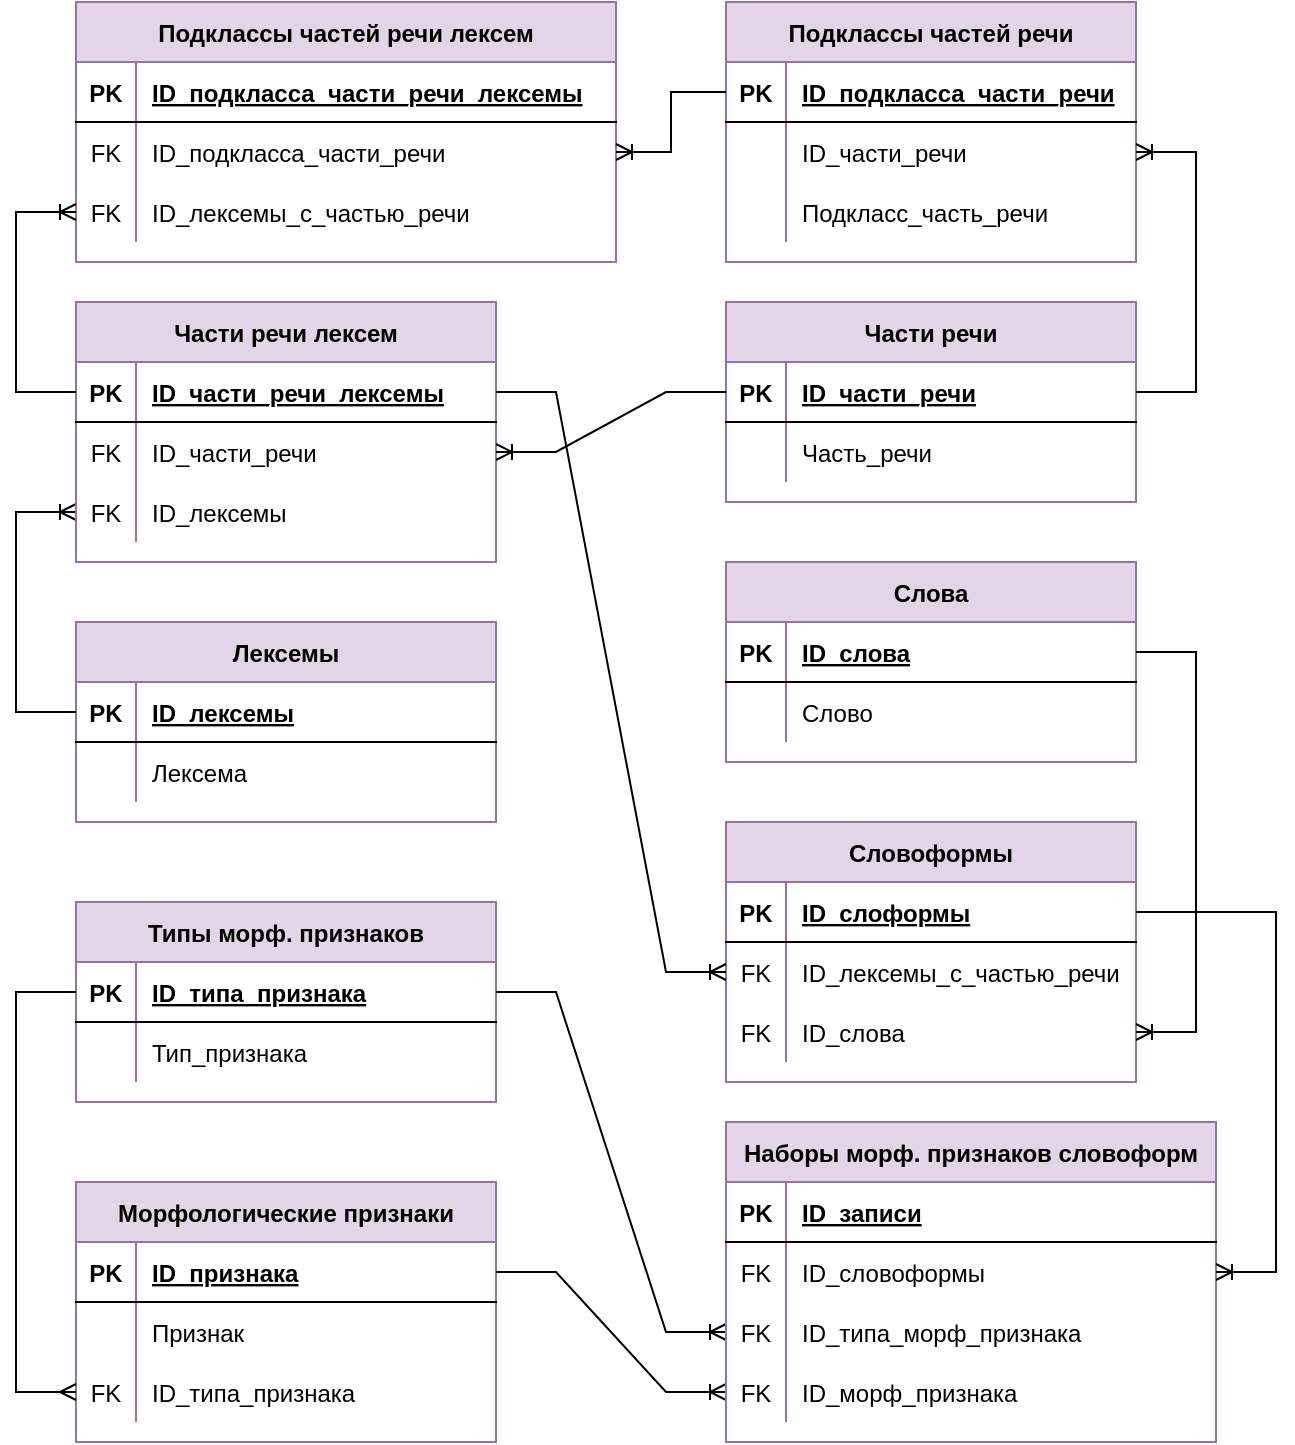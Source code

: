 <mxfile version="16.5.1" type="device"><diagram id="8EYE8BzEXYb6iTRffS-J" name="Страница 1"><mxGraphModel dx="1422" dy="1692" grid="1" gridSize="10" guides="1" tooltips="1" connect="1" arrows="1" fold="1" page="1" pageScale="1" pageWidth="1169" pageHeight="827" math="0" shadow="0"><root><mxCell id="0"/><mxCell id="1" parent="0"/><mxCell id="VnF66fxMtC92osyy1Nop-1" value="Лексемы" style="shape=table;startSize=30;container=1;collapsible=1;childLayout=tableLayout;fixedRows=1;rowLines=0;fontStyle=1;align=center;resizeLast=1;fillColor=#e1d5e7;strokeColor=#9673a6;" parent="1" vertex="1"><mxGeometry x="260" y="-510" width="210" height="100" as="geometry"/></mxCell><mxCell id="VnF66fxMtC92osyy1Nop-2" value="" style="shape=tableRow;horizontal=0;startSize=0;swimlaneHead=0;swimlaneBody=0;fillColor=none;collapsible=0;dropTarget=0;points=[[0,0.5],[1,0.5]];portConstraint=eastwest;top=0;left=0;right=0;bottom=1;" parent="VnF66fxMtC92osyy1Nop-1" vertex="1"><mxGeometry y="30" width="210" height="30" as="geometry"/></mxCell><mxCell id="VnF66fxMtC92osyy1Nop-3" value="PK" style="shape=partialRectangle;connectable=0;fillColor=none;top=0;left=0;bottom=0;right=0;fontStyle=1;overflow=hidden;" parent="VnF66fxMtC92osyy1Nop-2" vertex="1"><mxGeometry width="30" height="30" as="geometry"><mxRectangle width="30" height="30" as="alternateBounds"/></mxGeometry></mxCell><mxCell id="VnF66fxMtC92osyy1Nop-4" value="ID_лексемы" style="shape=partialRectangle;connectable=0;fillColor=none;top=0;left=0;bottom=0;right=0;align=left;spacingLeft=6;fontStyle=5;overflow=hidden;" parent="VnF66fxMtC92osyy1Nop-2" vertex="1"><mxGeometry x="30" width="180" height="30" as="geometry"><mxRectangle width="180" height="30" as="alternateBounds"/></mxGeometry></mxCell><mxCell id="VnF66fxMtC92osyy1Nop-5" value="" style="shape=tableRow;horizontal=0;startSize=0;swimlaneHead=0;swimlaneBody=0;fillColor=none;collapsible=0;dropTarget=0;points=[[0,0.5],[1,0.5]];portConstraint=eastwest;top=0;left=0;right=0;bottom=0;" parent="VnF66fxMtC92osyy1Nop-1" vertex="1"><mxGeometry y="60" width="210" height="30" as="geometry"/></mxCell><mxCell id="VnF66fxMtC92osyy1Nop-6" value="" style="shape=partialRectangle;connectable=0;fillColor=none;top=0;left=0;bottom=0;right=0;editable=1;overflow=hidden;" parent="VnF66fxMtC92osyy1Nop-5" vertex="1"><mxGeometry width="30" height="30" as="geometry"><mxRectangle width="30" height="30" as="alternateBounds"/></mxGeometry></mxCell><mxCell id="VnF66fxMtC92osyy1Nop-7" value="Лексема" style="shape=partialRectangle;connectable=0;fillColor=none;top=0;left=0;bottom=0;right=0;align=left;spacingLeft=6;overflow=hidden;" parent="VnF66fxMtC92osyy1Nop-5" vertex="1"><mxGeometry x="30" width="180" height="30" as="geometry"><mxRectangle width="180" height="30" as="alternateBounds"/></mxGeometry></mxCell><mxCell id="VnF66fxMtC92osyy1Nop-8" value="Словоформы" style="shape=table;startSize=30;container=1;collapsible=1;childLayout=tableLayout;fixedRows=1;rowLines=0;fontStyle=1;align=center;resizeLast=1;fillColor=#e1d5e7;strokeColor=#9673a6;" parent="1" vertex="1"><mxGeometry x="585" y="-410" width="205" height="130" as="geometry"/></mxCell><mxCell id="VnF66fxMtC92osyy1Nop-9" value="" style="shape=tableRow;horizontal=0;startSize=0;swimlaneHead=0;swimlaneBody=0;fillColor=none;collapsible=0;dropTarget=0;points=[[0,0.5],[1,0.5]];portConstraint=eastwest;top=0;left=0;right=0;bottom=1;" parent="VnF66fxMtC92osyy1Nop-8" vertex="1"><mxGeometry y="30" width="205" height="30" as="geometry"/></mxCell><mxCell id="VnF66fxMtC92osyy1Nop-10" value="PK" style="shape=partialRectangle;connectable=0;fillColor=none;top=0;left=0;bottom=0;right=0;fontStyle=1;overflow=hidden;" parent="VnF66fxMtC92osyy1Nop-9" vertex="1"><mxGeometry width="30" height="30" as="geometry"><mxRectangle width="30" height="30" as="alternateBounds"/></mxGeometry></mxCell><mxCell id="VnF66fxMtC92osyy1Nop-11" value="ID_слоформы" style="shape=partialRectangle;connectable=0;fillColor=none;top=0;left=0;bottom=0;right=0;align=left;spacingLeft=6;fontStyle=5;overflow=hidden;" parent="VnF66fxMtC92osyy1Nop-9" vertex="1"><mxGeometry x="30" width="175" height="30" as="geometry"><mxRectangle width="175" height="30" as="alternateBounds"/></mxGeometry></mxCell><mxCell id="VnF66fxMtC92osyy1Nop-12" value="" style="shape=tableRow;horizontal=0;startSize=0;swimlaneHead=0;swimlaneBody=0;fillColor=none;collapsible=0;dropTarget=0;points=[[0,0.5],[1,0.5]];portConstraint=eastwest;top=0;left=0;right=0;bottom=0;" parent="VnF66fxMtC92osyy1Nop-8" vertex="1"><mxGeometry y="60" width="205" height="30" as="geometry"/></mxCell><mxCell id="VnF66fxMtC92osyy1Nop-13" value="FK" style="shape=partialRectangle;connectable=0;fillColor=none;top=0;left=0;bottom=0;right=0;editable=1;overflow=hidden;" parent="VnF66fxMtC92osyy1Nop-12" vertex="1"><mxGeometry width="30" height="30" as="geometry"><mxRectangle width="30" height="30" as="alternateBounds"/></mxGeometry></mxCell><mxCell id="VnF66fxMtC92osyy1Nop-14" value="ID_лексемы_с_частью_речи" style="shape=partialRectangle;connectable=0;fillColor=none;top=0;left=0;bottom=0;right=0;align=left;spacingLeft=6;overflow=hidden;" parent="VnF66fxMtC92osyy1Nop-12" vertex="1"><mxGeometry x="30" width="175" height="30" as="geometry"><mxRectangle width="175" height="30" as="alternateBounds"/></mxGeometry></mxCell><mxCell id="VnF66fxMtC92osyy1Nop-15" value="" style="shape=tableRow;horizontal=0;startSize=0;swimlaneHead=0;swimlaneBody=0;fillColor=none;collapsible=0;dropTarget=0;points=[[0,0.5],[1,0.5]];portConstraint=eastwest;top=0;left=0;right=0;bottom=0;" parent="VnF66fxMtC92osyy1Nop-8" vertex="1"><mxGeometry y="90" width="205" height="30" as="geometry"/></mxCell><mxCell id="VnF66fxMtC92osyy1Nop-16" value="FK" style="shape=partialRectangle;connectable=0;fillColor=none;top=0;left=0;bottom=0;right=0;editable=1;overflow=hidden;" parent="VnF66fxMtC92osyy1Nop-15" vertex="1"><mxGeometry width="30" height="30" as="geometry"><mxRectangle width="30" height="30" as="alternateBounds"/></mxGeometry></mxCell><mxCell id="VnF66fxMtC92osyy1Nop-17" value="ID_слова" style="shape=partialRectangle;connectable=0;fillColor=none;top=0;left=0;bottom=0;right=0;align=left;spacingLeft=6;overflow=hidden;" parent="VnF66fxMtC92osyy1Nop-15" vertex="1"><mxGeometry x="30" width="175" height="30" as="geometry"><mxRectangle width="175" height="30" as="alternateBounds"/></mxGeometry></mxCell><mxCell id="VnF66fxMtC92osyy1Nop-27" value="Слова" style="shape=table;startSize=30;container=1;collapsible=1;childLayout=tableLayout;fixedRows=1;rowLines=0;fontStyle=1;align=center;resizeLast=1;fillColor=#e1d5e7;strokeColor=#9673a6;" parent="1" vertex="1"><mxGeometry x="585" y="-540" width="205" height="100" as="geometry"/></mxCell><mxCell id="VnF66fxMtC92osyy1Nop-28" value="" style="shape=tableRow;horizontal=0;startSize=0;swimlaneHead=0;swimlaneBody=0;fillColor=none;collapsible=0;dropTarget=0;points=[[0,0.5],[1,0.5]];portConstraint=eastwest;top=0;left=0;right=0;bottom=1;" parent="VnF66fxMtC92osyy1Nop-27" vertex="1"><mxGeometry y="30" width="205" height="30" as="geometry"/></mxCell><mxCell id="VnF66fxMtC92osyy1Nop-29" value="PK" style="shape=partialRectangle;connectable=0;fillColor=none;top=0;left=0;bottom=0;right=0;fontStyle=1;overflow=hidden;" parent="VnF66fxMtC92osyy1Nop-28" vertex="1"><mxGeometry width="30" height="30" as="geometry"><mxRectangle width="30" height="30" as="alternateBounds"/></mxGeometry></mxCell><mxCell id="VnF66fxMtC92osyy1Nop-30" value="ID_слова" style="shape=partialRectangle;connectable=0;fillColor=none;top=0;left=0;bottom=0;right=0;align=left;spacingLeft=6;fontStyle=5;overflow=hidden;" parent="VnF66fxMtC92osyy1Nop-28" vertex="1"><mxGeometry x="30" width="175" height="30" as="geometry"><mxRectangle width="175" height="30" as="alternateBounds"/></mxGeometry></mxCell><mxCell id="VnF66fxMtC92osyy1Nop-31" value="" style="shape=tableRow;horizontal=0;startSize=0;swimlaneHead=0;swimlaneBody=0;fillColor=none;collapsible=0;dropTarget=0;points=[[0,0.5],[1,0.5]];portConstraint=eastwest;top=0;left=0;right=0;bottom=0;" parent="VnF66fxMtC92osyy1Nop-27" vertex="1"><mxGeometry y="60" width="205" height="30" as="geometry"/></mxCell><mxCell id="VnF66fxMtC92osyy1Nop-32" value="" style="shape=partialRectangle;connectable=0;fillColor=none;top=0;left=0;bottom=0;right=0;editable=1;overflow=hidden;" parent="VnF66fxMtC92osyy1Nop-31" vertex="1"><mxGeometry width="30" height="30" as="geometry"><mxRectangle width="30" height="30" as="alternateBounds"/></mxGeometry></mxCell><mxCell id="VnF66fxMtC92osyy1Nop-33" value="Слово" style="shape=partialRectangle;connectable=0;fillColor=none;top=0;left=0;bottom=0;right=0;align=left;spacingLeft=6;overflow=hidden;" parent="VnF66fxMtC92osyy1Nop-31" vertex="1"><mxGeometry x="30" width="175" height="30" as="geometry"><mxRectangle width="175" height="30" as="alternateBounds"/></mxGeometry></mxCell><mxCell id="VnF66fxMtC92osyy1Nop-34" value="" style="edgeStyle=entityRelationEdgeStyle;fontSize=12;html=1;endArrow=ERoneToMany;rounded=0;" parent="1" source="VnF66fxMtC92osyy1Nop-28" target="VnF66fxMtC92osyy1Nop-15" edge="1"><mxGeometry width="100" height="100" relative="1" as="geometry"><mxPoint x="165" y="-425" as="sourcePoint"/><mxPoint x="-135" y="-300" as="targetPoint"/></mxGeometry></mxCell><mxCell id="VnF66fxMtC92osyy1Nop-35" value="" style="edgeStyle=orthogonalEdgeStyle;fontSize=12;html=1;endArrow=ERoneToMany;rounded=0;" parent="1" source="VnF66fxMtC92osyy1Nop-2" target="VnF66fxMtC92osyy1Nop-50" edge="1"><mxGeometry width="100" height="100" relative="1" as="geometry"><mxPoint x="415" y="-430" as="sourcePoint"/><mxPoint x="345" y="-395" as="targetPoint"/><Array as="points"><mxPoint x="230" y="-465"/><mxPoint x="230" y="-565"/></Array></mxGeometry></mxCell><mxCell id="VnF66fxMtC92osyy1Nop-36" value="Части речи" style="shape=table;startSize=30;container=1;collapsible=1;childLayout=tableLayout;fixedRows=1;rowLines=0;fontStyle=1;align=center;resizeLast=1;fillColor=#e1d5e7;strokeColor=#9673a6;" parent="1" vertex="1"><mxGeometry x="585" y="-670" width="205" height="100" as="geometry"/></mxCell><mxCell id="VnF66fxMtC92osyy1Nop-37" value="" style="shape=tableRow;horizontal=0;startSize=0;swimlaneHead=0;swimlaneBody=0;fillColor=none;collapsible=0;dropTarget=0;points=[[0,0.5],[1,0.5]];portConstraint=eastwest;top=0;left=0;right=0;bottom=1;" parent="VnF66fxMtC92osyy1Nop-36" vertex="1"><mxGeometry y="30" width="205" height="30" as="geometry"/></mxCell><mxCell id="VnF66fxMtC92osyy1Nop-38" value="PK" style="shape=partialRectangle;connectable=0;fillColor=none;top=0;left=0;bottom=0;right=0;fontStyle=1;overflow=hidden;" parent="VnF66fxMtC92osyy1Nop-37" vertex="1"><mxGeometry width="30" height="30" as="geometry"><mxRectangle width="30" height="30" as="alternateBounds"/></mxGeometry></mxCell><mxCell id="VnF66fxMtC92osyy1Nop-39" value="ID_части_речи" style="shape=partialRectangle;connectable=0;fillColor=none;top=0;left=0;bottom=0;right=0;align=left;spacingLeft=6;fontStyle=5;overflow=hidden;" parent="VnF66fxMtC92osyy1Nop-37" vertex="1"><mxGeometry x="30" width="175" height="30" as="geometry"><mxRectangle width="175" height="30" as="alternateBounds"/></mxGeometry></mxCell><mxCell id="VnF66fxMtC92osyy1Nop-40" value="" style="shape=tableRow;horizontal=0;startSize=0;swimlaneHead=0;swimlaneBody=0;fillColor=none;collapsible=0;dropTarget=0;points=[[0,0.5],[1,0.5]];portConstraint=eastwest;top=0;left=0;right=0;bottom=0;" parent="VnF66fxMtC92osyy1Nop-36" vertex="1"><mxGeometry y="60" width="205" height="30" as="geometry"/></mxCell><mxCell id="VnF66fxMtC92osyy1Nop-41" value="" style="shape=partialRectangle;connectable=0;fillColor=none;top=0;left=0;bottom=0;right=0;editable=1;overflow=hidden;" parent="VnF66fxMtC92osyy1Nop-40" vertex="1"><mxGeometry width="30" height="30" as="geometry"><mxRectangle width="30" height="30" as="alternateBounds"/></mxGeometry></mxCell><mxCell id="VnF66fxMtC92osyy1Nop-42" value="Часть_речи" style="shape=partialRectangle;connectable=0;fillColor=none;top=0;left=0;bottom=0;right=0;align=left;spacingLeft=6;overflow=hidden;" parent="VnF66fxMtC92osyy1Nop-40" vertex="1"><mxGeometry x="30" width="175" height="30" as="geometry"><mxRectangle width="175" height="30" as="alternateBounds"/></mxGeometry></mxCell><mxCell id="VnF66fxMtC92osyy1Nop-43" value="Части речи лексем" style="shape=table;startSize=30;container=1;collapsible=1;childLayout=tableLayout;fixedRows=1;rowLines=0;fontStyle=1;align=center;resizeLast=1;fillColor=#e1d5e7;strokeColor=#9673a6;" parent="1" vertex="1"><mxGeometry x="260" y="-670" width="210" height="130" as="geometry"/></mxCell><mxCell id="VnF66fxMtC92osyy1Nop-44" value="" style="shape=tableRow;horizontal=0;startSize=0;swimlaneHead=0;swimlaneBody=0;fillColor=none;collapsible=0;dropTarget=0;points=[[0,0.5],[1,0.5]];portConstraint=eastwest;top=0;left=0;right=0;bottom=1;" parent="VnF66fxMtC92osyy1Nop-43" vertex="1"><mxGeometry y="30" width="210" height="30" as="geometry"/></mxCell><mxCell id="VnF66fxMtC92osyy1Nop-45" value="PK" style="shape=partialRectangle;connectable=0;fillColor=none;top=0;left=0;bottom=0;right=0;fontStyle=1;overflow=hidden;" parent="VnF66fxMtC92osyy1Nop-44" vertex="1"><mxGeometry width="30" height="30" as="geometry"><mxRectangle width="30" height="30" as="alternateBounds"/></mxGeometry></mxCell><mxCell id="VnF66fxMtC92osyy1Nop-46" value="ID_части_речи_лексемы" style="shape=partialRectangle;connectable=0;fillColor=none;top=0;left=0;bottom=0;right=0;align=left;spacingLeft=6;fontStyle=5;overflow=hidden;" parent="VnF66fxMtC92osyy1Nop-44" vertex="1"><mxGeometry x="30" width="180" height="30" as="geometry"><mxRectangle width="180" height="30" as="alternateBounds"/></mxGeometry></mxCell><mxCell id="VnF66fxMtC92osyy1Nop-47" value="" style="shape=tableRow;horizontal=0;startSize=0;swimlaneHead=0;swimlaneBody=0;fillColor=none;collapsible=0;dropTarget=0;points=[[0,0.5],[1,0.5]];portConstraint=eastwest;top=0;left=0;right=0;bottom=0;" parent="VnF66fxMtC92osyy1Nop-43" vertex="1"><mxGeometry y="60" width="210" height="30" as="geometry"/></mxCell><mxCell id="VnF66fxMtC92osyy1Nop-48" value="FK" style="shape=partialRectangle;connectable=0;fillColor=none;top=0;left=0;bottom=0;right=0;editable=1;overflow=hidden;" parent="VnF66fxMtC92osyy1Nop-47" vertex="1"><mxGeometry width="30" height="30" as="geometry"><mxRectangle width="30" height="30" as="alternateBounds"/></mxGeometry></mxCell><mxCell id="VnF66fxMtC92osyy1Nop-49" value="ID_части_речи" style="shape=partialRectangle;connectable=0;fillColor=none;top=0;left=0;bottom=0;right=0;align=left;spacingLeft=6;overflow=hidden;" parent="VnF66fxMtC92osyy1Nop-47" vertex="1"><mxGeometry x="30" width="180" height="30" as="geometry"><mxRectangle width="180" height="30" as="alternateBounds"/></mxGeometry></mxCell><mxCell id="VnF66fxMtC92osyy1Nop-50" value="" style="shape=tableRow;horizontal=0;startSize=0;swimlaneHead=0;swimlaneBody=0;fillColor=none;collapsible=0;dropTarget=0;points=[[0,0.5],[1,0.5]];portConstraint=eastwest;top=0;left=0;right=0;bottom=0;" parent="VnF66fxMtC92osyy1Nop-43" vertex="1"><mxGeometry y="90" width="210" height="30" as="geometry"/></mxCell><mxCell id="VnF66fxMtC92osyy1Nop-51" value="FK" style="shape=partialRectangle;connectable=0;fillColor=none;top=0;left=0;bottom=0;right=0;editable=1;overflow=hidden;" parent="VnF66fxMtC92osyy1Nop-50" vertex="1"><mxGeometry width="30" height="30" as="geometry"><mxRectangle width="30" height="30" as="alternateBounds"/></mxGeometry></mxCell><mxCell id="VnF66fxMtC92osyy1Nop-52" value="ID_лексемы" style="shape=partialRectangle;connectable=0;fillColor=none;top=0;left=0;bottom=0;right=0;align=left;spacingLeft=6;overflow=hidden;" parent="VnF66fxMtC92osyy1Nop-50" vertex="1"><mxGeometry x="30" width="180" height="30" as="geometry"><mxRectangle width="180" height="30" as="alternateBounds"/></mxGeometry></mxCell><mxCell id="VnF66fxMtC92osyy1Nop-53" value="" style="edgeStyle=entityRelationEdgeStyle;fontSize=12;html=1;endArrow=ERoneToMany;rounded=0;" parent="1" source="VnF66fxMtC92osyy1Nop-44" target="VnF66fxMtC92osyy1Nop-12" edge="1"><mxGeometry width="100" height="100" relative="1" as="geometry"><mxPoint x="205" y="-260" as="sourcePoint"/><mxPoint x="115" y="-230" as="targetPoint"/></mxGeometry></mxCell><mxCell id="VnF66fxMtC92osyy1Nop-54" value="" style="edgeStyle=entityRelationEdgeStyle;fontSize=12;html=1;endArrow=ERoneToMany;rounded=0;" parent="1" source="VnF66fxMtC92osyy1Nop-37" target="VnF66fxMtC92osyy1Nop-47" edge="1"><mxGeometry width="100" height="100" relative="1" as="geometry"><mxPoint x="505" y="-200" as="sourcePoint"/><mxPoint x="425" y="-360" as="targetPoint"/></mxGeometry></mxCell><mxCell id="VnF66fxMtC92osyy1Nop-55" value="Морфологические признаки" style="shape=table;startSize=30;container=1;collapsible=1;childLayout=tableLayout;fixedRows=1;rowLines=0;fontStyle=1;align=center;resizeLast=1;fillColor=#e1d5e7;strokeColor=#9673a6;" parent="1" vertex="1"><mxGeometry x="260" y="-230" width="210" height="130" as="geometry"/></mxCell><mxCell id="VnF66fxMtC92osyy1Nop-56" value="" style="shape=tableRow;horizontal=0;startSize=0;swimlaneHead=0;swimlaneBody=0;fillColor=none;collapsible=0;dropTarget=0;points=[[0,0.5],[1,0.5]];portConstraint=eastwest;top=0;left=0;right=0;bottom=1;" parent="VnF66fxMtC92osyy1Nop-55" vertex="1"><mxGeometry y="30" width="210" height="30" as="geometry"/></mxCell><mxCell id="VnF66fxMtC92osyy1Nop-57" value="PK" style="shape=partialRectangle;connectable=0;fillColor=none;top=0;left=0;bottom=0;right=0;fontStyle=1;overflow=hidden;" parent="VnF66fxMtC92osyy1Nop-56" vertex="1"><mxGeometry width="30" height="30" as="geometry"><mxRectangle width="30" height="30" as="alternateBounds"/></mxGeometry></mxCell><mxCell id="VnF66fxMtC92osyy1Nop-58" value="ID_признака" style="shape=partialRectangle;connectable=0;fillColor=none;top=0;left=0;bottom=0;right=0;align=left;spacingLeft=6;fontStyle=5;overflow=hidden;" parent="VnF66fxMtC92osyy1Nop-56" vertex="1"><mxGeometry x="30" width="180" height="30" as="geometry"><mxRectangle width="180" height="30" as="alternateBounds"/></mxGeometry></mxCell><mxCell id="VnF66fxMtC92osyy1Nop-59" value="" style="shape=tableRow;horizontal=0;startSize=0;swimlaneHead=0;swimlaneBody=0;fillColor=none;collapsible=0;dropTarget=0;points=[[0,0.5],[1,0.5]];portConstraint=eastwest;top=0;left=0;right=0;bottom=0;" parent="VnF66fxMtC92osyy1Nop-55" vertex="1"><mxGeometry y="60" width="210" height="30" as="geometry"/></mxCell><mxCell id="VnF66fxMtC92osyy1Nop-60" value="" style="shape=partialRectangle;connectable=0;fillColor=none;top=0;left=0;bottom=0;right=0;editable=1;overflow=hidden;" parent="VnF66fxMtC92osyy1Nop-59" vertex="1"><mxGeometry width="30" height="30" as="geometry"><mxRectangle width="30" height="30" as="alternateBounds"/></mxGeometry></mxCell><mxCell id="VnF66fxMtC92osyy1Nop-61" value="Признак" style="shape=partialRectangle;connectable=0;fillColor=none;top=0;left=0;bottom=0;right=0;align=left;spacingLeft=6;overflow=hidden;" parent="VnF66fxMtC92osyy1Nop-59" vertex="1"><mxGeometry x="30" width="180" height="30" as="geometry"><mxRectangle width="180" height="30" as="alternateBounds"/></mxGeometry></mxCell><mxCell id="VnF66fxMtC92osyy1Nop-62" value="" style="shape=tableRow;horizontal=0;startSize=0;swimlaneHead=0;swimlaneBody=0;fillColor=none;collapsible=0;dropTarget=0;points=[[0,0.5],[1,0.5]];portConstraint=eastwest;top=0;left=0;right=0;bottom=0;" parent="VnF66fxMtC92osyy1Nop-55" vertex="1"><mxGeometry y="90" width="210" height="30" as="geometry"/></mxCell><mxCell id="VnF66fxMtC92osyy1Nop-63" value="FK" style="shape=partialRectangle;connectable=0;fillColor=none;top=0;left=0;bottom=0;right=0;editable=1;overflow=hidden;" parent="VnF66fxMtC92osyy1Nop-62" vertex="1"><mxGeometry width="30" height="30" as="geometry"><mxRectangle width="30" height="30" as="alternateBounds"/></mxGeometry></mxCell><mxCell id="VnF66fxMtC92osyy1Nop-64" value="ID_типа_признака" style="shape=partialRectangle;connectable=0;fillColor=none;top=0;left=0;bottom=0;right=0;align=left;spacingLeft=6;overflow=hidden;" parent="VnF66fxMtC92osyy1Nop-62" vertex="1"><mxGeometry x="30" width="180" height="30" as="geometry"><mxRectangle width="180" height="30" as="alternateBounds"/></mxGeometry></mxCell><mxCell id="VnF66fxMtC92osyy1Nop-65" value="Типы морф. признаков" style="shape=table;startSize=30;container=1;collapsible=1;childLayout=tableLayout;fixedRows=1;rowLines=0;fontStyle=1;align=center;resizeLast=1;fillColor=#e1d5e7;strokeColor=#9673a6;" parent="1" vertex="1"><mxGeometry x="260" y="-370" width="210" height="100" as="geometry"/></mxCell><mxCell id="VnF66fxMtC92osyy1Nop-66" value="" style="shape=tableRow;horizontal=0;startSize=0;swimlaneHead=0;swimlaneBody=0;fillColor=none;collapsible=0;dropTarget=0;points=[[0,0.5],[1,0.5]];portConstraint=eastwest;top=0;left=0;right=0;bottom=1;" parent="VnF66fxMtC92osyy1Nop-65" vertex="1"><mxGeometry y="30" width="210" height="30" as="geometry"/></mxCell><mxCell id="VnF66fxMtC92osyy1Nop-67" value="PK" style="shape=partialRectangle;connectable=0;fillColor=none;top=0;left=0;bottom=0;right=0;fontStyle=1;overflow=hidden;" parent="VnF66fxMtC92osyy1Nop-66" vertex="1"><mxGeometry width="30" height="30" as="geometry"><mxRectangle width="30" height="30" as="alternateBounds"/></mxGeometry></mxCell><mxCell id="VnF66fxMtC92osyy1Nop-68" value="ID_типа_признака" style="shape=partialRectangle;connectable=0;fillColor=none;top=0;left=0;bottom=0;right=0;align=left;spacingLeft=6;fontStyle=5;overflow=hidden;" parent="VnF66fxMtC92osyy1Nop-66" vertex="1"><mxGeometry x="30" width="180" height="30" as="geometry"><mxRectangle width="180" height="30" as="alternateBounds"/></mxGeometry></mxCell><mxCell id="VnF66fxMtC92osyy1Nop-69" value="" style="shape=tableRow;horizontal=0;startSize=0;swimlaneHead=0;swimlaneBody=0;fillColor=none;collapsible=0;dropTarget=0;points=[[0,0.5],[1,0.5]];portConstraint=eastwest;top=0;left=0;right=0;bottom=0;" parent="VnF66fxMtC92osyy1Nop-65" vertex="1"><mxGeometry y="60" width="210" height="30" as="geometry"/></mxCell><mxCell id="VnF66fxMtC92osyy1Nop-70" value="" style="shape=partialRectangle;connectable=0;fillColor=none;top=0;left=0;bottom=0;right=0;editable=1;overflow=hidden;" parent="VnF66fxMtC92osyy1Nop-69" vertex="1"><mxGeometry width="30" height="30" as="geometry"><mxRectangle width="30" height="30" as="alternateBounds"/></mxGeometry></mxCell><mxCell id="VnF66fxMtC92osyy1Nop-71" value="Тип_признака" style="shape=partialRectangle;connectable=0;fillColor=none;top=0;left=0;bottom=0;right=0;align=left;spacingLeft=6;overflow=hidden;" parent="VnF66fxMtC92osyy1Nop-69" vertex="1"><mxGeometry x="30" width="180" height="30" as="geometry"><mxRectangle width="180" height="30" as="alternateBounds"/></mxGeometry></mxCell><mxCell id="VnF66fxMtC92osyy1Nop-73" value="" style="edgeStyle=entityRelationEdgeStyle;fontSize=12;html=1;endArrow=ERoneToMany;rounded=0;" parent="1" source="VnF66fxMtC92osyy1Nop-56" target="VnF66fxMtC92osyy1Nop-91" edge="1"><mxGeometry width="100" height="100" relative="1" as="geometry"><mxPoint x="215" y="220" as="sourcePoint"/><mxPoint x="585" y="-245" as="targetPoint"/></mxGeometry></mxCell><mxCell id="VnF66fxMtC92osyy1Nop-74" value="" style="edgeStyle=entityRelationEdgeStyle;fontSize=12;html=1;endArrow=ERoneToMany;rounded=0;" parent="1" source="VnF66fxMtC92osyy1Nop-66" target="VnF66fxMtC92osyy1Nop-88" edge="1"><mxGeometry width="100" height="100" relative="1" as="geometry"><mxPoint x="315" y="-30" as="sourcePoint"/><mxPoint x="585" y="-245" as="targetPoint"/></mxGeometry></mxCell><mxCell id="VnF66fxMtC92osyy1Nop-75" value="Наборы морф. признаков словоформ" style="shape=table;startSize=30;container=1;collapsible=1;childLayout=tableLayout;fixedRows=1;rowLines=0;fontStyle=1;align=center;resizeLast=1;fillColor=#e1d5e7;strokeColor=#9673a6;" parent="1" vertex="1"><mxGeometry x="585" y="-260" width="245" height="160" as="geometry"/></mxCell><mxCell id="VnF66fxMtC92osyy1Nop-76" value="" style="shape=tableRow;horizontal=0;startSize=0;swimlaneHead=0;swimlaneBody=0;fillColor=none;collapsible=0;dropTarget=0;points=[[0,0.5],[1,0.5]];portConstraint=eastwest;top=0;left=0;right=0;bottom=1;" parent="VnF66fxMtC92osyy1Nop-75" vertex="1"><mxGeometry y="30" width="245" height="30" as="geometry"/></mxCell><mxCell id="VnF66fxMtC92osyy1Nop-77" value="PK" style="shape=partialRectangle;connectable=0;fillColor=none;top=0;left=0;bottom=0;right=0;fontStyle=1;overflow=hidden;" parent="VnF66fxMtC92osyy1Nop-76" vertex="1"><mxGeometry width="30" height="30" as="geometry"><mxRectangle width="30" height="30" as="alternateBounds"/></mxGeometry></mxCell><mxCell id="VnF66fxMtC92osyy1Nop-78" value="ID_записи" style="shape=partialRectangle;connectable=0;fillColor=none;top=0;left=0;bottom=0;right=0;align=left;spacingLeft=6;fontStyle=5;overflow=hidden;" parent="VnF66fxMtC92osyy1Nop-76" vertex="1"><mxGeometry x="30" width="215" height="30" as="geometry"><mxRectangle width="215" height="30" as="alternateBounds"/></mxGeometry></mxCell><mxCell id="VnF66fxMtC92osyy1Nop-79" value="" style="shape=tableRow;horizontal=0;startSize=0;swimlaneHead=0;swimlaneBody=0;fillColor=none;collapsible=0;dropTarget=0;points=[[0,0.5],[1,0.5]];portConstraint=eastwest;top=0;left=0;right=0;bottom=0;" parent="VnF66fxMtC92osyy1Nop-75" vertex="1"><mxGeometry y="60" width="245" height="30" as="geometry"/></mxCell><mxCell id="VnF66fxMtC92osyy1Nop-80" value="FK" style="shape=partialRectangle;connectable=0;fillColor=none;top=0;left=0;bottom=0;right=0;editable=1;overflow=hidden;" parent="VnF66fxMtC92osyy1Nop-79" vertex="1"><mxGeometry width="30" height="30" as="geometry"><mxRectangle width="30" height="30" as="alternateBounds"/></mxGeometry></mxCell><mxCell id="VnF66fxMtC92osyy1Nop-81" value="ID_словоформы" style="shape=partialRectangle;connectable=0;fillColor=none;top=0;left=0;bottom=0;right=0;align=left;spacingLeft=6;overflow=hidden;" parent="VnF66fxMtC92osyy1Nop-79" vertex="1"><mxGeometry x="30" width="215" height="30" as="geometry"><mxRectangle width="215" height="30" as="alternateBounds"/></mxGeometry></mxCell><mxCell id="VnF66fxMtC92osyy1Nop-88" value="" style="shape=tableRow;horizontal=0;startSize=0;swimlaneHead=0;swimlaneBody=0;fillColor=none;collapsible=0;dropTarget=0;points=[[0,0.5],[1,0.5]];portConstraint=eastwest;top=0;left=0;right=0;bottom=0;" parent="VnF66fxMtC92osyy1Nop-75" vertex="1"><mxGeometry y="90" width="245" height="30" as="geometry"/></mxCell><mxCell id="VnF66fxMtC92osyy1Nop-89" value="FK" style="shape=partialRectangle;connectable=0;fillColor=none;top=0;left=0;bottom=0;right=0;editable=1;overflow=hidden;" parent="VnF66fxMtC92osyy1Nop-88" vertex="1"><mxGeometry width="30" height="30" as="geometry"><mxRectangle width="30" height="30" as="alternateBounds"/></mxGeometry></mxCell><mxCell id="VnF66fxMtC92osyy1Nop-90" value="ID_типа_морф_признака" style="shape=partialRectangle;connectable=0;fillColor=none;top=0;left=0;bottom=0;right=0;align=left;spacingLeft=6;overflow=hidden;" parent="VnF66fxMtC92osyy1Nop-88" vertex="1"><mxGeometry x="30" width="215" height="30" as="geometry"><mxRectangle width="215" height="30" as="alternateBounds"/></mxGeometry></mxCell><mxCell id="VnF66fxMtC92osyy1Nop-91" value="" style="shape=tableRow;horizontal=0;startSize=0;swimlaneHead=0;swimlaneBody=0;fillColor=none;collapsible=0;dropTarget=0;points=[[0,0.5],[1,0.5]];portConstraint=eastwest;top=0;left=0;right=0;bottom=0;" parent="VnF66fxMtC92osyy1Nop-75" vertex="1"><mxGeometry y="120" width="245" height="30" as="geometry"/></mxCell><mxCell id="VnF66fxMtC92osyy1Nop-92" value="FK" style="shape=partialRectangle;connectable=0;fillColor=none;top=0;left=0;bottom=0;right=0;editable=1;overflow=hidden;" parent="VnF66fxMtC92osyy1Nop-91" vertex="1"><mxGeometry width="30" height="30" as="geometry"><mxRectangle width="30" height="30" as="alternateBounds"/></mxGeometry></mxCell><mxCell id="VnF66fxMtC92osyy1Nop-93" value="ID_морф_признака" style="shape=partialRectangle;connectable=0;fillColor=none;top=0;left=0;bottom=0;right=0;align=left;spacingLeft=6;overflow=hidden;" parent="VnF66fxMtC92osyy1Nop-91" vertex="1"><mxGeometry x="30" width="215" height="30" as="geometry"><mxRectangle width="215" height="30" as="alternateBounds"/></mxGeometry></mxCell><mxCell id="VnF66fxMtC92osyy1Nop-95" value="" style="edgeStyle=entityRelationEdgeStyle;fontSize=12;html=1;endArrow=ERoneToMany;rounded=0;" parent="1" source="VnF66fxMtC92osyy1Nop-9" target="VnF66fxMtC92osyy1Nop-79" edge="1"><mxGeometry width="100" height="100" relative="1" as="geometry"><mxPoint x="660" y="-150" as="sourcePoint"/><mxPoint x="760" y="-250" as="targetPoint"/></mxGeometry></mxCell><mxCell id="VnF66fxMtC92osyy1Nop-96" value="" style="edgeStyle=orthogonalEdgeStyle;fontSize=12;html=1;endArrow=ERmany;rounded=0;" parent="1" source="VnF66fxMtC92osyy1Nop-66" target="VnF66fxMtC92osyy1Nop-62" edge="1"><mxGeometry width="100" height="100" relative="1" as="geometry"><mxPoint x="660" y="-320" as="sourcePoint"/><mxPoint x="760" y="-420" as="targetPoint"/><Array as="points"><mxPoint x="230" y="-325"/><mxPoint x="230" y="-125"/></Array></mxGeometry></mxCell><mxCell id="ZF-7nFbdE_UGG9L_njR9-1" value="Подклассы частей речи" style="shape=table;startSize=30;container=1;collapsible=1;childLayout=tableLayout;fixedRows=1;rowLines=0;fontStyle=1;align=center;resizeLast=1;fillColor=#e1d5e7;strokeColor=#9673a6;" vertex="1" parent="1"><mxGeometry x="585" y="-820" width="205" height="130" as="geometry"/></mxCell><mxCell id="ZF-7nFbdE_UGG9L_njR9-2" value="" style="shape=tableRow;horizontal=0;startSize=0;swimlaneHead=0;swimlaneBody=0;fillColor=none;collapsible=0;dropTarget=0;points=[[0,0.5],[1,0.5]];portConstraint=eastwest;top=0;left=0;right=0;bottom=1;" vertex="1" parent="ZF-7nFbdE_UGG9L_njR9-1"><mxGeometry y="30" width="205" height="30" as="geometry"/></mxCell><mxCell id="ZF-7nFbdE_UGG9L_njR9-3" value="PK" style="shape=partialRectangle;connectable=0;fillColor=none;top=0;left=0;bottom=0;right=0;fontStyle=1;overflow=hidden;" vertex="1" parent="ZF-7nFbdE_UGG9L_njR9-2"><mxGeometry width="30" height="30" as="geometry"><mxRectangle width="30" height="30" as="alternateBounds"/></mxGeometry></mxCell><mxCell id="ZF-7nFbdE_UGG9L_njR9-4" value="ID_подкласса_части_речи" style="shape=partialRectangle;connectable=0;fillColor=none;top=0;left=0;bottom=0;right=0;align=left;spacingLeft=6;fontStyle=5;overflow=hidden;" vertex="1" parent="ZF-7nFbdE_UGG9L_njR9-2"><mxGeometry x="30" width="175" height="30" as="geometry"><mxRectangle width="175" height="30" as="alternateBounds"/></mxGeometry></mxCell><mxCell id="ZF-7nFbdE_UGG9L_njR9-5" value="" style="shape=tableRow;horizontal=0;startSize=0;swimlaneHead=0;swimlaneBody=0;fillColor=none;collapsible=0;dropTarget=0;points=[[0,0.5],[1,0.5]];portConstraint=eastwest;top=0;left=0;right=0;bottom=0;" vertex="1" parent="ZF-7nFbdE_UGG9L_njR9-1"><mxGeometry y="60" width="205" height="30" as="geometry"/></mxCell><mxCell id="ZF-7nFbdE_UGG9L_njR9-6" value="" style="shape=partialRectangle;connectable=0;fillColor=none;top=0;left=0;bottom=0;right=0;editable=1;overflow=hidden;" vertex="1" parent="ZF-7nFbdE_UGG9L_njR9-5"><mxGeometry width="30" height="30" as="geometry"><mxRectangle width="30" height="30" as="alternateBounds"/></mxGeometry></mxCell><mxCell id="ZF-7nFbdE_UGG9L_njR9-7" value="ID_части_речи" style="shape=partialRectangle;connectable=0;fillColor=none;top=0;left=0;bottom=0;right=0;align=left;spacingLeft=6;overflow=hidden;" vertex="1" parent="ZF-7nFbdE_UGG9L_njR9-5"><mxGeometry x="30" width="175" height="30" as="geometry"><mxRectangle width="175" height="30" as="alternateBounds"/></mxGeometry></mxCell><mxCell id="ZF-7nFbdE_UGG9L_njR9-21" value="" style="shape=tableRow;horizontal=0;startSize=0;swimlaneHead=0;swimlaneBody=0;fillColor=none;collapsible=0;dropTarget=0;points=[[0,0.5],[1,0.5]];portConstraint=eastwest;top=0;left=0;right=0;bottom=0;" vertex="1" parent="ZF-7nFbdE_UGG9L_njR9-1"><mxGeometry y="90" width="205" height="30" as="geometry"/></mxCell><mxCell id="ZF-7nFbdE_UGG9L_njR9-22" value="" style="shape=partialRectangle;connectable=0;fillColor=none;top=0;left=0;bottom=0;right=0;editable=1;overflow=hidden;" vertex="1" parent="ZF-7nFbdE_UGG9L_njR9-21"><mxGeometry width="30" height="30" as="geometry"><mxRectangle width="30" height="30" as="alternateBounds"/></mxGeometry></mxCell><mxCell id="ZF-7nFbdE_UGG9L_njR9-23" value="Подкласс_часть_речи" style="shape=partialRectangle;connectable=0;fillColor=none;top=0;left=0;bottom=0;right=0;align=left;spacingLeft=6;overflow=hidden;" vertex="1" parent="ZF-7nFbdE_UGG9L_njR9-21"><mxGeometry x="30" width="175" height="30" as="geometry"><mxRectangle width="175" height="30" as="alternateBounds"/></mxGeometry></mxCell><mxCell id="ZF-7nFbdE_UGG9L_njR9-8" value="" style="edgeStyle=entityRelationEdgeStyle;fontSize=12;html=1;endArrow=ERoneToMany;rounded=0;" edge="1" parent="1" source="VnF66fxMtC92osyy1Nop-37" target="ZF-7nFbdE_UGG9L_njR9-5"><mxGeometry width="100" height="100" relative="1" as="geometry"><mxPoint x="595" y="-745" as="sourcePoint"/><mxPoint x="480" y="-715" as="targetPoint"/></mxGeometry></mxCell><mxCell id="ZF-7nFbdE_UGG9L_njR9-9" value="Подклассы частей речи лексем" style="shape=table;startSize=30;container=1;collapsible=1;childLayout=tableLayout;fixedRows=1;rowLines=0;fontStyle=1;align=center;resizeLast=1;fillColor=#e1d5e7;strokeColor=#9673a6;" vertex="1" parent="1"><mxGeometry x="260" y="-820" width="270" height="130" as="geometry"/></mxCell><mxCell id="ZF-7nFbdE_UGG9L_njR9-10" value="" style="shape=tableRow;horizontal=0;startSize=0;swimlaneHead=0;swimlaneBody=0;fillColor=none;collapsible=0;dropTarget=0;points=[[0,0.5],[1,0.5]];portConstraint=eastwest;top=0;left=0;right=0;bottom=1;" vertex="1" parent="ZF-7nFbdE_UGG9L_njR9-9"><mxGeometry y="30" width="270" height="30" as="geometry"/></mxCell><mxCell id="ZF-7nFbdE_UGG9L_njR9-11" value="PK" style="shape=partialRectangle;connectable=0;fillColor=none;top=0;left=0;bottom=0;right=0;fontStyle=1;overflow=hidden;" vertex="1" parent="ZF-7nFbdE_UGG9L_njR9-10"><mxGeometry width="30" height="30" as="geometry"><mxRectangle width="30" height="30" as="alternateBounds"/></mxGeometry></mxCell><mxCell id="ZF-7nFbdE_UGG9L_njR9-12" value="ID_подкласса_части_речи_лексемы" style="shape=partialRectangle;connectable=0;fillColor=none;top=0;left=0;bottom=0;right=0;align=left;spacingLeft=6;fontStyle=5;overflow=hidden;" vertex="1" parent="ZF-7nFbdE_UGG9L_njR9-10"><mxGeometry x="30" width="240" height="30" as="geometry"><mxRectangle width="240" height="30" as="alternateBounds"/></mxGeometry></mxCell><mxCell id="ZF-7nFbdE_UGG9L_njR9-13" value="" style="shape=tableRow;horizontal=0;startSize=0;swimlaneHead=0;swimlaneBody=0;fillColor=none;collapsible=0;dropTarget=0;points=[[0,0.5],[1,0.5]];portConstraint=eastwest;top=0;left=0;right=0;bottom=0;" vertex="1" parent="ZF-7nFbdE_UGG9L_njR9-9"><mxGeometry y="60" width="270" height="30" as="geometry"/></mxCell><mxCell id="ZF-7nFbdE_UGG9L_njR9-14" value="FK" style="shape=partialRectangle;connectable=0;fillColor=none;top=0;left=0;bottom=0;right=0;editable=1;overflow=hidden;" vertex="1" parent="ZF-7nFbdE_UGG9L_njR9-13"><mxGeometry width="30" height="30" as="geometry"><mxRectangle width="30" height="30" as="alternateBounds"/></mxGeometry></mxCell><mxCell id="ZF-7nFbdE_UGG9L_njR9-15" value="ID_подкласса_части_речи" style="shape=partialRectangle;connectable=0;fillColor=none;top=0;left=0;bottom=0;right=0;align=left;spacingLeft=6;overflow=hidden;" vertex="1" parent="ZF-7nFbdE_UGG9L_njR9-13"><mxGeometry x="30" width="240" height="30" as="geometry"><mxRectangle width="240" height="30" as="alternateBounds"/></mxGeometry></mxCell><mxCell id="ZF-7nFbdE_UGG9L_njR9-16" value="" style="shape=tableRow;horizontal=0;startSize=0;swimlaneHead=0;swimlaneBody=0;fillColor=none;collapsible=0;dropTarget=0;points=[[0,0.5],[1,0.5]];portConstraint=eastwest;top=0;left=0;right=0;bottom=0;" vertex="1" parent="ZF-7nFbdE_UGG9L_njR9-9"><mxGeometry y="90" width="270" height="30" as="geometry"/></mxCell><mxCell id="ZF-7nFbdE_UGG9L_njR9-17" value="FK" style="shape=partialRectangle;connectable=0;fillColor=none;top=0;left=0;bottom=0;right=0;editable=1;overflow=hidden;" vertex="1" parent="ZF-7nFbdE_UGG9L_njR9-16"><mxGeometry width="30" height="30" as="geometry"><mxRectangle width="30" height="30" as="alternateBounds"/></mxGeometry></mxCell><mxCell id="ZF-7nFbdE_UGG9L_njR9-18" value="ID_лексемы_с_частью_речи" style="shape=partialRectangle;connectable=0;fillColor=none;top=0;left=0;bottom=0;right=0;align=left;spacingLeft=6;overflow=hidden;" vertex="1" parent="ZF-7nFbdE_UGG9L_njR9-16"><mxGeometry x="30" width="240" height="30" as="geometry"><mxRectangle width="240" height="30" as="alternateBounds"/></mxGeometry></mxCell><mxCell id="ZF-7nFbdE_UGG9L_njR9-20" value="" style="edgeStyle=orthogonalEdgeStyle;fontSize=12;html=1;endArrow=ERoneToMany;rounded=0;" edge="1" parent="1" source="ZF-7nFbdE_UGG9L_njR9-2" target="ZF-7nFbdE_UGG9L_njR9-13"><mxGeometry width="100" height="100" relative="1" as="geometry"><mxPoint x="530" y="-760" as="sourcePoint"/><mxPoint x="590" y="-610" as="targetPoint"/></mxGeometry></mxCell><mxCell id="ZF-7nFbdE_UGG9L_njR9-24" value="" style="edgeStyle=orthogonalEdgeStyle;fontSize=12;html=1;endArrow=ERoneToMany;rounded=0;" edge="1" parent="1" source="VnF66fxMtC92osyy1Nop-44" target="ZF-7nFbdE_UGG9L_njR9-16"><mxGeometry width="100" height="100" relative="1" as="geometry"><mxPoint x="595" y="-755" as="sourcePoint"/><mxPoint x="500" y="-690" as="targetPoint"/><Array as="points"><mxPoint x="230" y="-625"/><mxPoint x="230" y="-715"/></Array></mxGeometry></mxCell></root></mxGraphModel></diagram></mxfile>